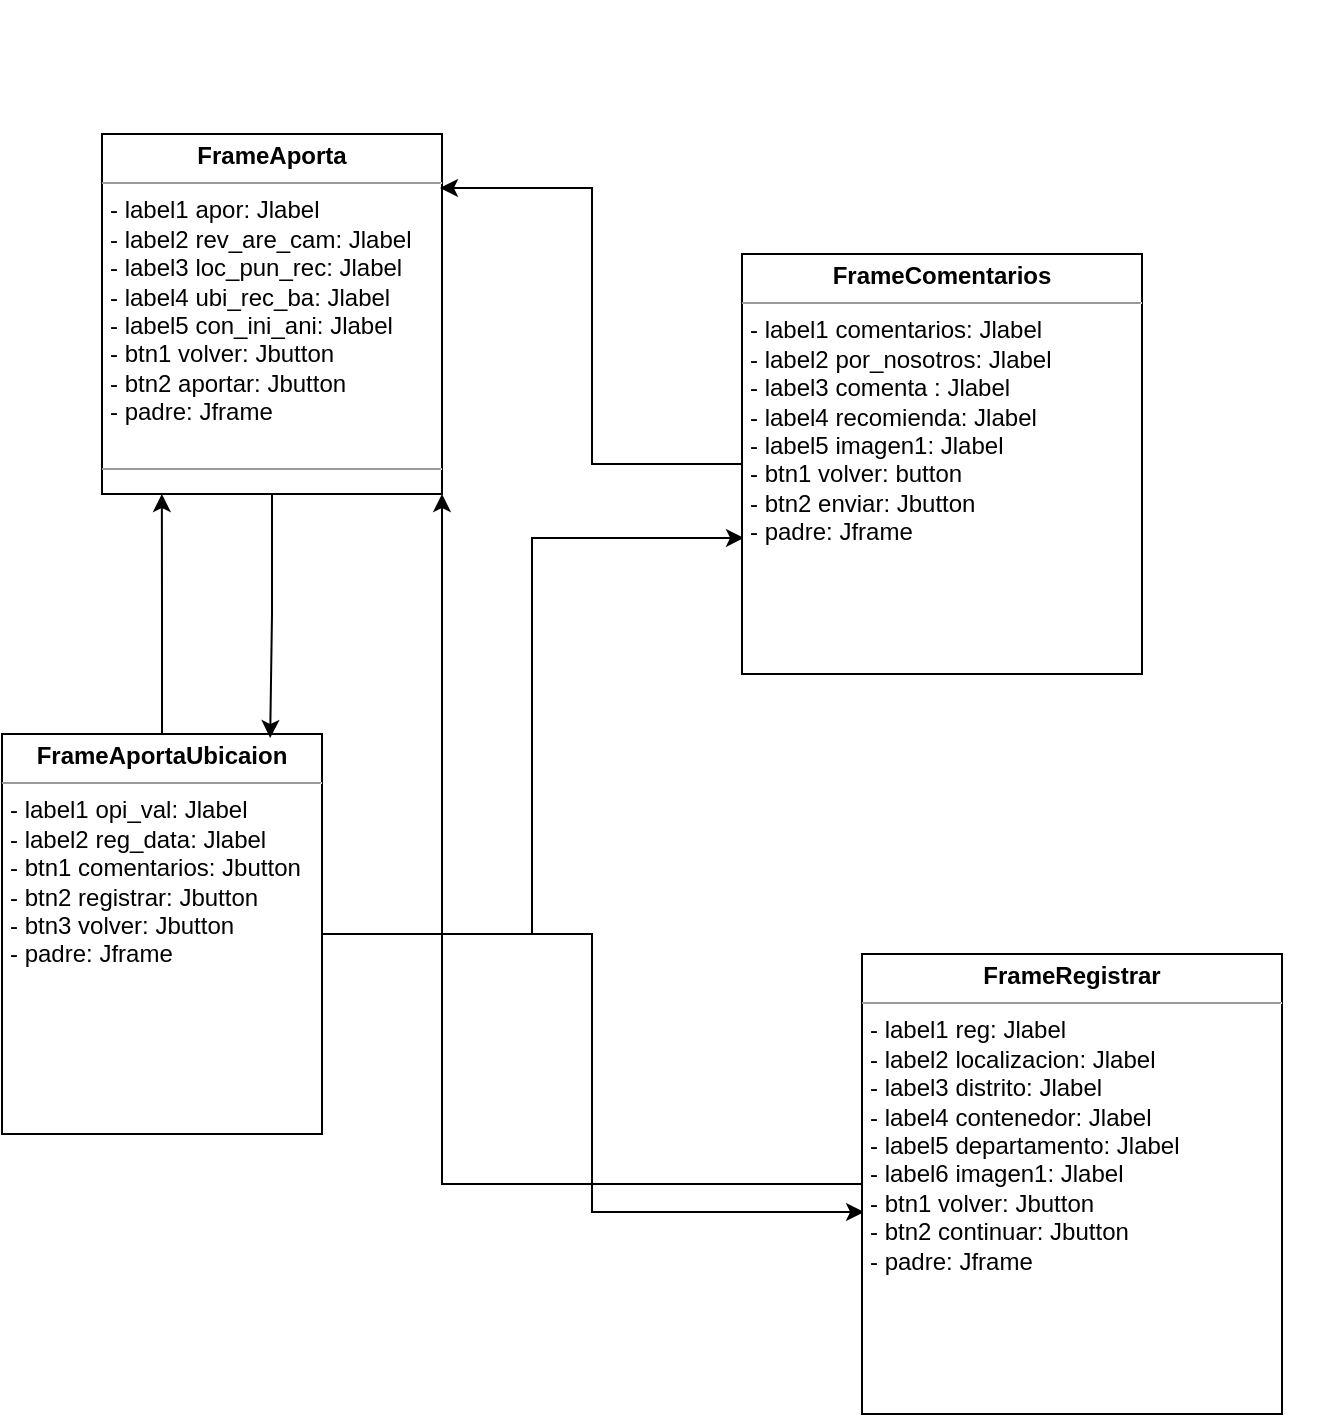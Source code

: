 <mxfile version="22.0.3" type="github">
  <diagram name="Página-1" id="CKKgjVtm6_ryN1-GlqVv">
    <mxGraphModel dx="1434" dy="800" grid="1" gridSize="10" guides="1" tooltips="1" connect="1" arrows="1" fold="1" page="1" pageScale="1" pageWidth="827" pageHeight="1169" math="0" shadow="0">
      <root>
        <mxCell id="0" />
        <mxCell id="1" parent="0" />
        <mxCell id="iXAgJF5D5Fhg0klD8tQz-20" style="edgeStyle=orthogonalEdgeStyle;rounded=0;orthogonalLoop=1;jettySize=auto;html=1;entryX=0.005;entryY=0.676;entryDx=0;entryDy=0;entryPerimeter=0;" edge="1" parent="1" source="iXAgJF5D5Fhg0klD8tQz-5" target="iXAgJF5D5Fhg0klD8tQz-10">
          <mxGeometry relative="1" as="geometry">
            <mxPoint x="430" y="310" as="targetPoint" />
          </mxGeometry>
        </mxCell>
        <mxCell id="iXAgJF5D5Fhg0klD8tQz-21" style="edgeStyle=orthogonalEdgeStyle;rounded=0;orthogonalLoop=1;jettySize=auto;html=1;entryX=0.005;entryY=0.561;entryDx=0;entryDy=0;entryPerimeter=0;" edge="1" parent="1" source="iXAgJF5D5Fhg0klD8tQz-5" target="iXAgJF5D5Fhg0klD8tQz-30">
          <mxGeometry relative="1" as="geometry">
            <mxPoint x="520" y="665" as="targetPoint" />
          </mxGeometry>
        </mxCell>
        <mxCell id="iXAgJF5D5Fhg0klD8tQz-5" value="&lt;p style=&quot;margin:0px;margin-top:4px;text-align:center;&quot;&gt;&lt;b&gt;FrameAportaUbicaion&lt;/b&gt;&lt;/p&gt;&lt;hr size=&quot;1&quot;&gt;&lt;p style=&quot;margin:0px;margin-left:4px;&quot;&gt;- label1 opi_val: Jlabel&lt;/p&gt;&lt;p style=&quot;margin:0px;margin-left:4px;&quot;&gt;- label2 reg_data: Jlabel&lt;/p&gt;&lt;p style=&quot;margin:0px;margin-left:4px;&quot;&gt;- btn1 comentarios: Jbutton&lt;/p&gt;&lt;p style=&quot;margin:0px;margin-left:4px;&quot;&gt;- btn2 registrar: Jbutton&lt;/p&gt;&lt;p style=&quot;margin:0px;margin-left:4px;&quot;&gt;- btn3 volver: Jbutton&lt;/p&gt;&lt;p style=&quot;margin:0px;margin-left:4px;&quot;&gt;- padre: Jframe&lt;/p&gt;&lt;p style=&quot;margin:0px;margin-left:4px;&quot;&gt;&lt;br&gt;&lt;/p&gt;" style="verticalAlign=top;align=left;overflow=fill;fontSize=12;fontFamily=Helvetica;html=1;whiteSpace=wrap;" vertex="1" parent="1">
          <mxGeometry x="130" y="410" width="160" height="200" as="geometry" />
        </mxCell>
        <mxCell id="iXAgJF5D5Fhg0klD8tQz-6" value="&lt;p style=&quot;margin:0px;margin-top:4px;text-align:center;&quot;&gt;&lt;b&gt;FrameAporta&lt;/b&gt;&lt;/p&gt;&lt;hr size=&quot;1&quot;&gt;&lt;p style=&quot;margin:0px;margin-left:4px;&quot;&gt;- label1 apor: Jlabel&lt;/p&gt;&lt;p style=&quot;margin:0px;margin-left:4px;&quot;&gt;- label2 rev_are_cam: Jlabel&lt;/p&gt;&lt;p style=&quot;margin:0px;margin-left:4px;&quot;&gt;- label3 loc_pun_rec: Jlabel&lt;/p&gt;&lt;p style=&quot;margin:0px;margin-left:4px;&quot;&gt;- label4 ubi_rec_ba: Jlabel&lt;/p&gt;&lt;p style=&quot;margin:0px;margin-left:4px;&quot;&gt;- label5 con_ini_ani: Jlabel&lt;/p&gt;&lt;p style=&quot;margin:0px;margin-left:4px;&quot;&gt;- btn1 volver: Jbutton&lt;/p&gt;&lt;p style=&quot;margin:0px;margin-left:4px;&quot;&gt;- btn2 aportar: Jbutton&lt;/p&gt;&lt;p style=&quot;margin:0px;margin-left:4px;&quot;&gt;- padre: Jframe&lt;/p&gt;&lt;p style=&quot;margin:0px;margin-left:4px;&quot;&gt;&lt;br&gt;&lt;/p&gt;&lt;hr size=&quot;1&quot;&gt;&lt;p style=&quot;margin:0px;margin-left:4px;&quot;&gt;&lt;br&gt;&lt;/p&gt;" style="verticalAlign=top;align=left;overflow=fill;fontSize=12;fontFamily=Helvetica;html=1;whiteSpace=wrap;" vertex="1" parent="1">
          <mxGeometry x="180" y="110" width="170" height="180" as="geometry" />
        </mxCell>
        <mxCell id="iXAgJF5D5Fhg0klD8tQz-28" style="edgeStyle=orthogonalEdgeStyle;rounded=0;orthogonalLoop=1;jettySize=auto;html=1;strokeColor=none;" edge="1" parent="1">
          <mxGeometry relative="1" as="geometry">
            <mxPoint x="790" y="50" as="targetPoint" />
            <mxPoint x="735" y="665" as="sourcePoint" />
          </mxGeometry>
        </mxCell>
        <mxCell id="iXAgJF5D5Fhg0klD8tQz-10" value="&lt;p style=&quot;margin:0px;margin-top:4px;text-align:center;&quot;&gt;&lt;b&gt;FrameComentarios&lt;/b&gt;&lt;/p&gt;&lt;hr size=&quot;1&quot;&gt;&lt;p style=&quot;margin:0px;margin-left:4px;&quot;&gt;- label1 comentarios: Jlabel&lt;/p&gt;&lt;p style=&quot;margin:0px;margin-left:4px;&quot;&gt;- label2 por_nosotros: Jlabel&lt;/p&gt;&lt;p style=&quot;margin:0px;margin-left:4px;&quot;&gt;- label3 comenta : Jlabel&lt;/p&gt;&lt;p style=&quot;margin:0px;margin-left:4px;&quot;&gt;- label4 recomienda: Jlabel&lt;/p&gt;&lt;p style=&quot;margin:0px;margin-left:4px;&quot;&gt;- label5 imagen1: Jlabel&lt;/p&gt;&lt;p style=&quot;margin:0px;margin-left:4px;&quot;&gt;- btn1 volver: button&lt;/p&gt;&lt;p style=&quot;margin:0px;margin-left:4px;&quot;&gt;- btn2 enviar: Jbutton&lt;/p&gt;&lt;p style=&quot;margin:0px;margin-left:4px;&quot;&gt;- padre: Jframe&lt;/p&gt;&lt;p style=&quot;margin:0px;margin-left:4px;&quot;&gt;&lt;br&gt;&lt;/p&gt;&lt;p style=&quot;margin:0px;margin-left:4px;&quot;&gt;&lt;br&gt;&lt;/p&gt;&lt;p style=&quot;margin:0px;margin-left:4px;&quot;&gt;&lt;br&gt;&lt;/p&gt;" style="verticalAlign=top;align=left;overflow=fill;fontSize=12;fontFamily=Helvetica;html=1;whiteSpace=wrap;" vertex="1" parent="1">
          <mxGeometry x="500" y="170" width="200" height="210" as="geometry" />
        </mxCell>
        <mxCell id="iXAgJF5D5Fhg0klD8tQz-24" style="edgeStyle=orthogonalEdgeStyle;rounded=0;orthogonalLoop=1;jettySize=auto;html=1;entryX=0.994;entryY=0.15;entryDx=0;entryDy=0;entryPerimeter=0;" edge="1" parent="1" source="iXAgJF5D5Fhg0klD8tQz-10" target="iXAgJF5D5Fhg0klD8tQz-6">
          <mxGeometry relative="1" as="geometry" />
        </mxCell>
        <mxCell id="iXAgJF5D5Fhg0klD8tQz-31" style="edgeStyle=orthogonalEdgeStyle;rounded=0;orthogonalLoop=1;jettySize=auto;html=1;entryX=1;entryY=1;entryDx=0;entryDy=0;" edge="1" parent="1" source="iXAgJF5D5Fhg0klD8tQz-30" target="iXAgJF5D5Fhg0klD8tQz-6">
          <mxGeometry relative="1" as="geometry">
            <mxPoint x="790" y="50" as="targetPoint" />
          </mxGeometry>
        </mxCell>
        <mxCell id="iXAgJF5D5Fhg0klD8tQz-30" value="&lt;p style=&quot;margin:0px;margin-top:4px;text-align:center;&quot;&gt;&lt;b&gt;FrameRegistrar&lt;/b&gt;&lt;/p&gt;&lt;hr size=&quot;1&quot;&gt;&lt;p style=&quot;margin:0px;margin-left:4px;&quot;&gt;- label1 reg: Jlabel&lt;/p&gt;&lt;p style=&quot;margin:0px;margin-left:4px;&quot;&gt;- label2 localizacion: Jlabel&lt;/p&gt;&lt;p style=&quot;margin:0px;margin-left:4px;&quot;&gt;- label3 distrito: Jlabel&lt;/p&gt;&lt;p style=&quot;margin:0px;margin-left:4px;&quot;&gt;- label4 contenedor: Jlabel&lt;/p&gt;&lt;p style=&quot;margin:0px;margin-left:4px;&quot;&gt;- label5 departamento: Jlabel&lt;/p&gt;&lt;p style=&quot;margin:0px;margin-left:4px;&quot;&gt;- label6 imagen1: Jlabel&lt;/p&gt;&lt;p style=&quot;margin:0px;margin-left:4px;&quot;&gt;- btn1 volver: Jbutton&lt;/p&gt;&lt;p style=&quot;margin:0px;margin-left:4px;&quot;&gt;- btn2 continuar: Jbutton&lt;/p&gt;&lt;p style=&quot;margin:0px;margin-left:4px;&quot;&gt;- padre: Jframe&lt;/p&gt;" style="verticalAlign=top;align=left;overflow=fill;fontSize=12;fontFamily=Helvetica;html=1;whiteSpace=wrap;" vertex="1" parent="1">
          <mxGeometry x="560" y="520" width="210" height="230" as="geometry" />
        </mxCell>
        <mxCell id="iXAgJF5D5Fhg0klD8tQz-32" style="edgeStyle=orthogonalEdgeStyle;rounded=0;orthogonalLoop=1;jettySize=auto;html=1;entryX=0.176;entryY=1;entryDx=0;entryDy=0;entryPerimeter=0;" edge="1" parent="1" source="iXAgJF5D5Fhg0klD8tQz-5" target="iXAgJF5D5Fhg0klD8tQz-6">
          <mxGeometry relative="1" as="geometry" />
        </mxCell>
        <mxCell id="iXAgJF5D5Fhg0klD8tQz-33" style="edgeStyle=orthogonalEdgeStyle;rounded=0;orthogonalLoop=1;jettySize=auto;html=1;entryX=0.838;entryY=0.01;entryDx=0;entryDy=0;entryPerimeter=0;" edge="1" parent="1" source="iXAgJF5D5Fhg0klD8tQz-6" target="iXAgJF5D5Fhg0klD8tQz-5">
          <mxGeometry relative="1" as="geometry" />
        </mxCell>
      </root>
    </mxGraphModel>
  </diagram>
</mxfile>
